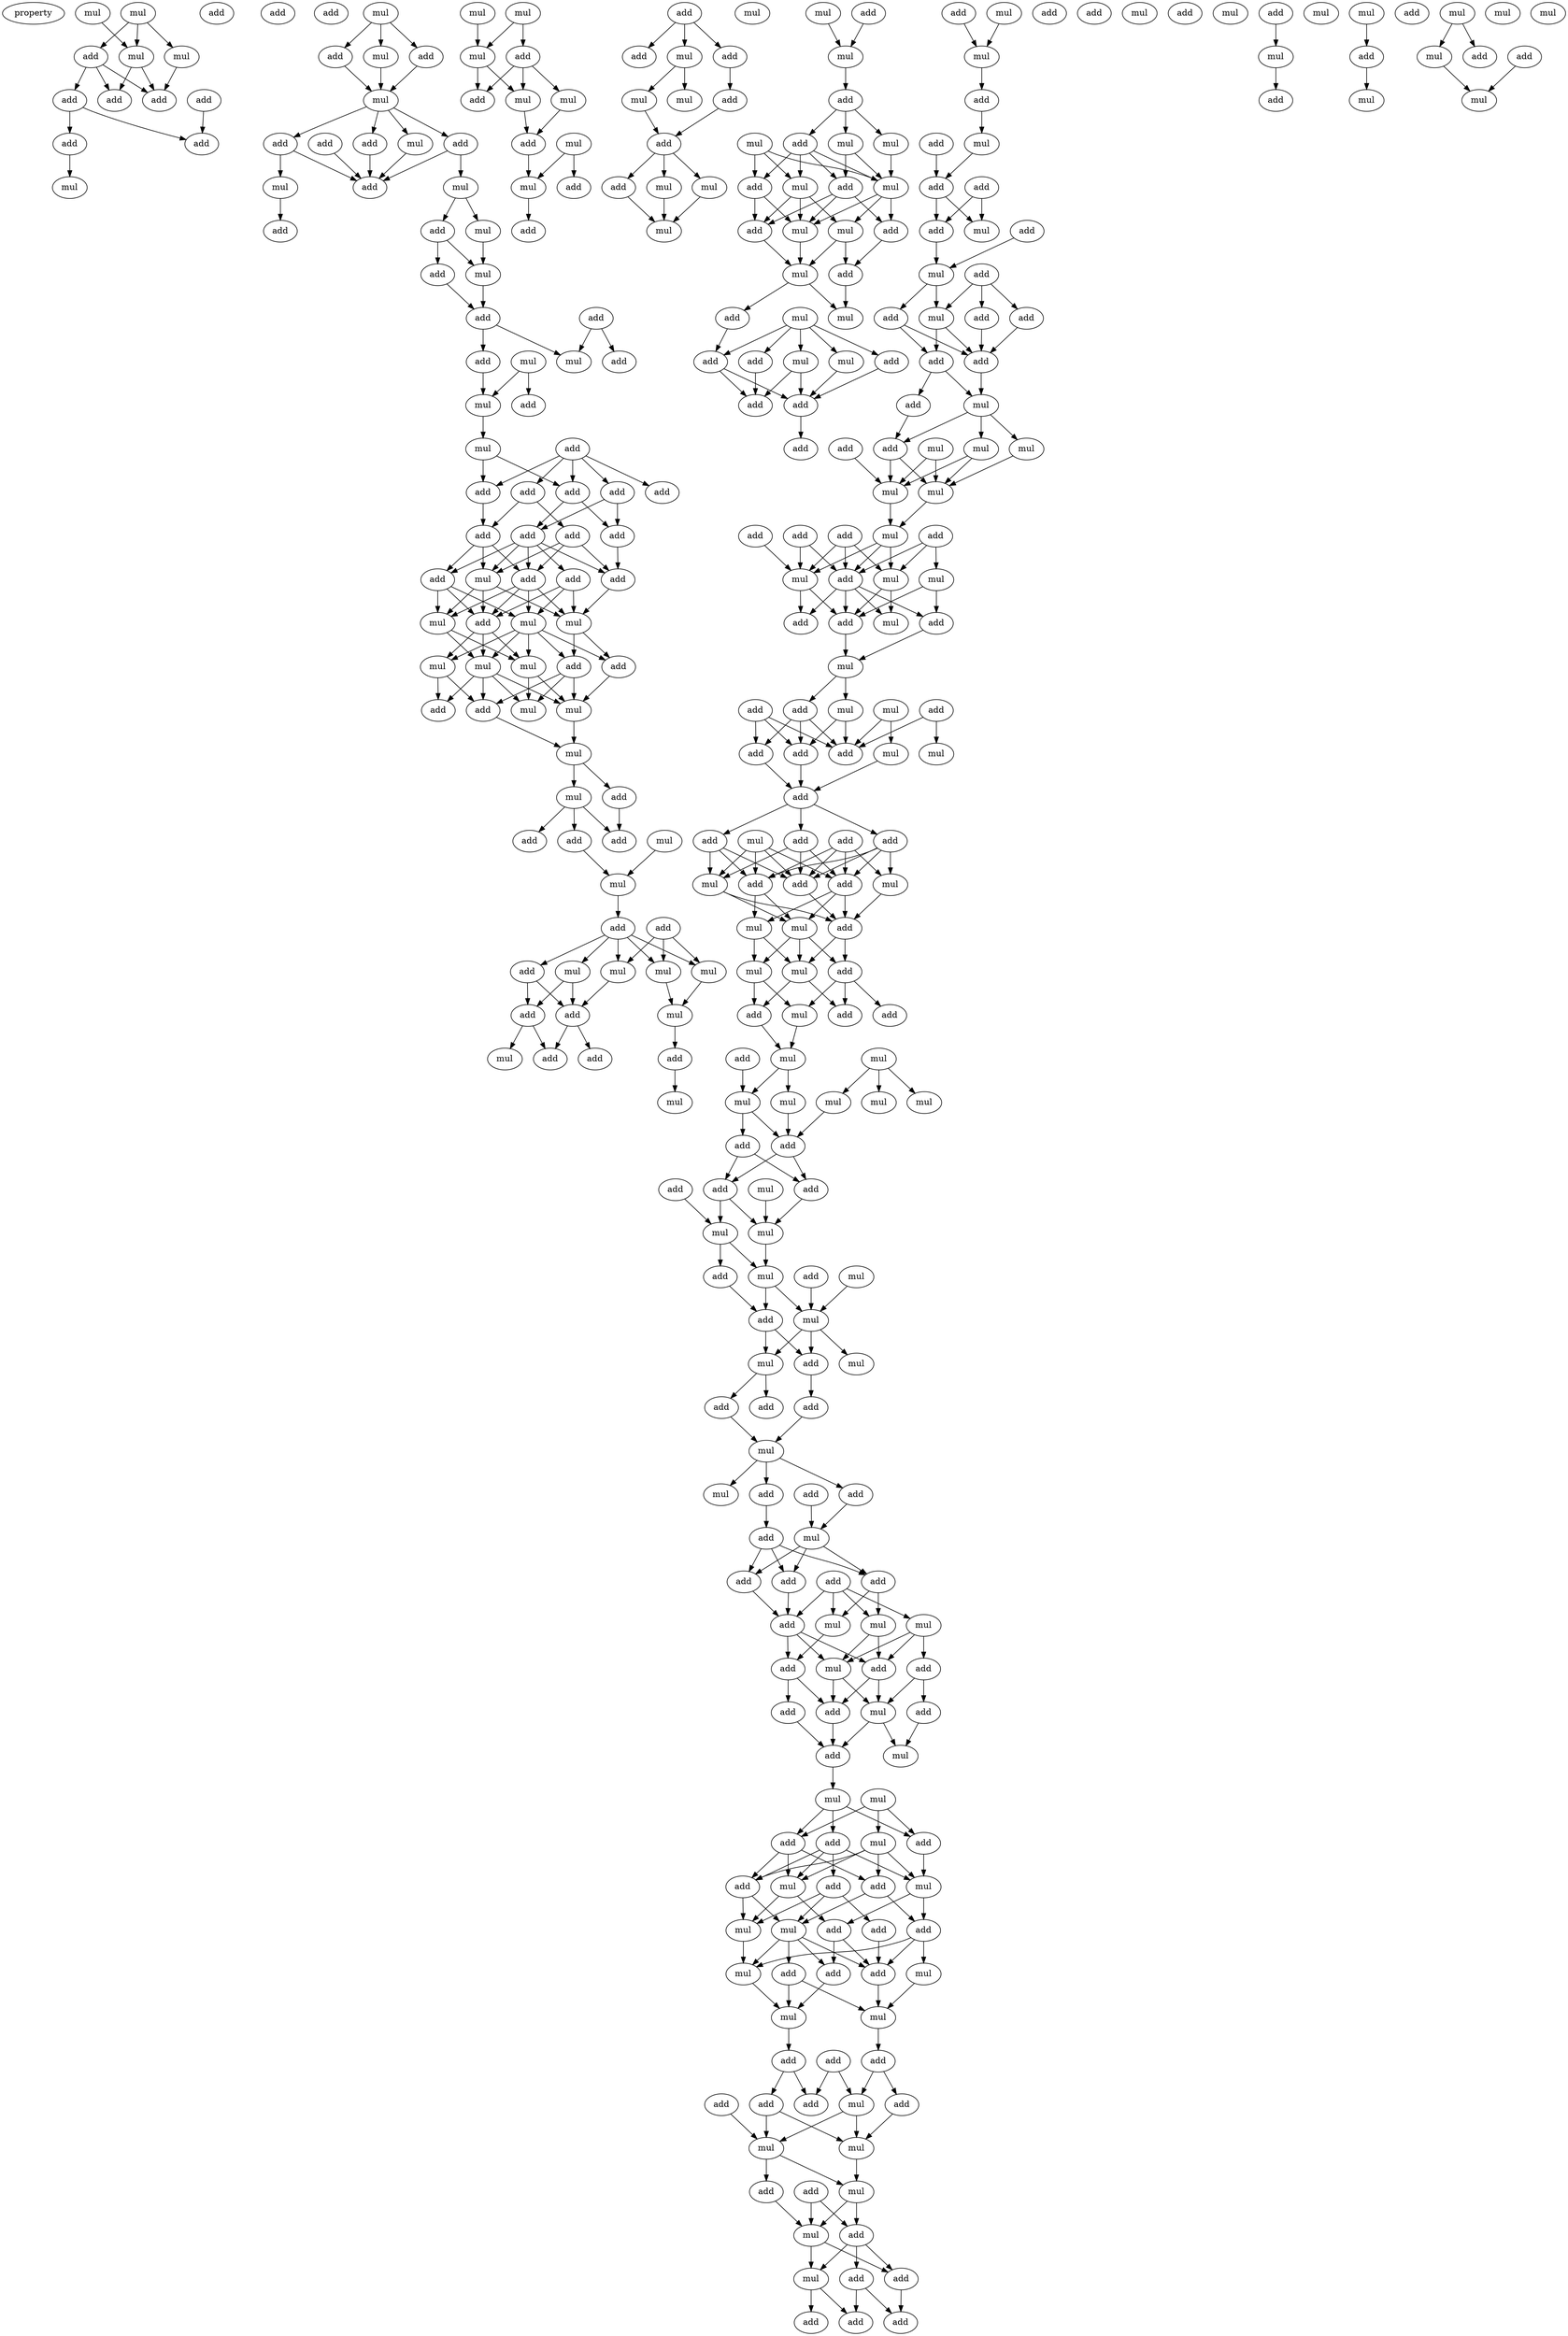 digraph {
    node [fontcolor=black]
    property [mul=2,lf=1.3]
    0 [ label = mul ];
    1 [ label = add ];
    2 [ label = mul ];
    3 [ label = add ];
    4 [ label = mul ];
    5 [ label = add ];
    6 [ label = mul ];
    7 [ label = add ];
    8 [ label = add ];
    9 [ label = add ];
    10 [ label = add ];
    11 [ label = add ];
    12 [ label = add ];
    13 [ label = mul ];
    14 [ label = add ];
    15 [ label = mul ];
    16 [ label = add ];
    17 [ label = mul ];
    18 [ label = add ];
    19 [ label = mul ];
    20 [ label = add ];
    21 [ label = add ];
    22 [ label = add ];
    23 [ label = add ];
    24 [ label = mul ];
    25 [ label = mul ];
    26 [ label = add ];
    27 [ label = mul ];
    28 [ label = add ];
    29 [ label = add ];
    30 [ label = mul ];
    31 [ label = add ];
    32 [ label = mul ];
    33 [ label = add ];
    34 [ label = add ];
    35 [ label = add ];
    36 [ label = mul ];
    37 [ label = add ];
    38 [ label = mul ];
    39 [ label = mul ];
    40 [ label = add ];
    41 [ label = mul ];
    42 [ label = add ];
    43 [ label = add ];
    44 [ label = add ];
    45 [ label = add ];
    46 [ label = add ];
    47 [ label = add ];
    48 [ label = add ];
    49 [ label = add ];
    50 [ label = add ];
    51 [ label = add ];
    52 [ label = add ];
    53 [ label = add ];
    54 [ label = add ];
    55 [ label = mul ];
    56 [ label = add ];
    57 [ label = mul ];
    58 [ label = add ];
    59 [ label = mul ];
    60 [ label = mul ];
    61 [ label = mul ];
    62 [ label = add ];
    63 [ label = mul ];
    64 [ label = add ];
    65 [ label = mul ];
    66 [ label = add ];
    67 [ label = mul ];
    68 [ label = add ];
    69 [ label = mul ];
    70 [ label = mul ];
    71 [ label = mul ];
    72 [ label = add ];
    73 [ label = add ];
    74 [ label = add ];
    75 [ label = add ];
    76 [ label = mul ];
    77 [ label = mul ];
    78 [ label = add ];
    79 [ label = add ];
    80 [ label = add ];
    81 [ label = mul ];
    82 [ label = mul ];
    83 [ label = mul ];
    84 [ label = mul ];
    85 [ label = add ];
    86 [ label = add ];
    87 [ label = mul ];
    88 [ label = mul ];
    89 [ label = add ];
    90 [ label = add ];
    91 [ label = add ];
    92 [ label = mul ];
    93 [ label = mul ];
    94 [ label = mul ];
    95 [ label = add ];
    96 [ label = mul ];
    97 [ label = mul ];
    98 [ label = add ];
    99 [ label = mul ];
    100 [ label = mul ];
    101 [ label = add ];
    102 [ label = add ];
    103 [ label = mul ];
    104 [ label = add ];
    105 [ label = add ];
    106 [ label = add ];
    107 [ label = mul ];
    108 [ label = mul ];
    109 [ label = add ];
    110 [ label = mul ];
    111 [ label = mul ];
    112 [ label = add ];
    113 [ label = add ];
    114 [ label = add ];
    115 [ label = mul ];
    116 [ label = add ];
    117 [ label = mul ];
    118 [ label = mul ];
    119 [ label = mul ];
    120 [ label = mul ];
    121 [ label = add ];
    122 [ label = mul ];
    123 [ label = mul ];
    124 [ label = add ];
    125 [ label = mul ];
    126 [ label = mul ];
    127 [ label = add ];
    128 [ label = add ];
    129 [ label = mul ];
    130 [ label = add ];
    131 [ label = mul ];
    132 [ label = mul ];
    133 [ label = add ];
    134 [ label = mul ];
    135 [ label = add ];
    136 [ label = mul ];
    137 [ label = add ];
    138 [ label = mul ];
    139 [ label = add ];
    140 [ label = mul ];
    141 [ label = add ];
    142 [ label = mul ];
    143 [ label = add ];
    144 [ label = add ];
    145 [ label = add ];
    146 [ label = add ];
    147 [ label = add ];
    148 [ label = mul ];
    149 [ label = mul ];
    150 [ label = add ];
    151 [ label = add ];
    152 [ label = mul ];
    153 [ label = add ];
    154 [ label = add ];
    155 [ label = add ];
    156 [ label = add ];
    157 [ label = add ];
    158 [ label = mul ];
    159 [ label = mul ];
    160 [ label = add ];
    161 [ label = add ];
    162 [ label = add ];
    163 [ label = mul ];
    164 [ label = add ];
    165 [ label = add ];
    166 [ label = add ];
    167 [ label = mul ];
    168 [ label = add ];
    169 [ label = add ];
    170 [ label = add ];
    171 [ label = mul ];
    172 [ label = mul ];
    173 [ label = mul ];
    174 [ label = mul ];
    175 [ label = mul ];
    176 [ label = add ];
    177 [ label = add ];
    178 [ label = add ];
    179 [ label = add ];
    180 [ label = mul ];
    181 [ label = mul ];
    182 [ label = add ];
    183 [ label = mul ];
    184 [ label = mul ];
    185 [ label = add ];
    186 [ label = add ];
    187 [ label = add ];
    188 [ label = mul ];
    189 [ label = mul ];
    190 [ label = add ];
    191 [ label = add ];
    192 [ label = mul ];
    193 [ label = add ];
    194 [ label = mul ];
    195 [ label = mul ];
    196 [ label = mul ];
    197 [ label = add ];
    198 [ label = add ];
    199 [ label = add ];
    200 [ label = add ];
    201 [ label = mul ];
    202 [ label = add ];
    203 [ label = add ];
    204 [ label = add ];
    205 [ label = add ];
    206 [ label = add ];
    207 [ label = add ];
    208 [ label = add ];
    209 [ label = mul ];
    210 [ label = mul ];
    211 [ label = add ];
    212 [ label = mul ];
    213 [ label = mul ];
    214 [ label = mul ];
    215 [ label = mul ];
    216 [ label = add ];
    217 [ label = add ];
    218 [ label = add ];
    219 [ label = add ];
    220 [ label = mul ];
    221 [ label = mul ];
    222 [ label = mul ];
    223 [ label = add ];
    224 [ label = mul ];
    225 [ label = mul ];
    226 [ label = mul ];
    227 [ label = mul ];
    228 [ label = mul ];
    229 [ label = add ];
    230 [ label = add ];
    231 [ label = add ];
    232 [ label = mul ];
    233 [ label = add ];
    234 [ label = add ];
    235 [ label = mul ];
    236 [ label = mul ];
    237 [ label = add ];
    238 [ label = add ];
    239 [ label = mul ];
    240 [ label = add ];
    241 [ label = mul ];
    242 [ label = add ];
    243 [ label = mul ];
    244 [ label = mul ];
    245 [ label = mul ];
    246 [ label = add ];
    247 [ label = add ];
    248 [ label = add ];
    249 [ label = add ];
    250 [ label = mul ];
    251 [ label = add ];
    252 [ label = add ];
    253 [ label = mul ];
    254 [ label = add ];
    255 [ label = add ];
    256 [ label = mul ];
    257 [ label = add ];
    258 [ label = add ];
    259 [ label = add ];
    260 [ label = add ];
    261 [ label = add ];
    262 [ label = mul ];
    263 [ label = mul ];
    264 [ label = mul ];
    265 [ label = add ];
    266 [ label = add ];
    267 [ label = add ];
    268 [ label = mul ];
    269 [ label = mul ];
    270 [ label = add ];
    271 [ label = mul ];
    272 [ label = add ];
    273 [ label = add ];
    274 [ label = mul ];
    275 [ label = add ];
    276 [ label = mul ];
    277 [ label = mul ];
    278 [ label = add ];
    279 [ label = add ];
    280 [ label = mul ];
    281 [ label = add ];
    282 [ label = mul ];
    283 [ label = add ];
    284 [ label = add ];
    285 [ label = add ];
    286 [ label = mul ];
    287 [ label = mul ];
    288 [ label = mul ];
    289 [ label = add ];
    290 [ label = add ];
    291 [ label = add ];
    292 [ label = add ];
    293 [ label = add ];
    294 [ label = mul ];
    295 [ label = mul ];
    296 [ label = add ];
    297 [ label = mul ];
    298 [ label = mul ];
    299 [ label = add ];
    300 [ label = add ];
    301 [ label = add ];
    302 [ label = add ];
    303 [ label = add ];
    304 [ label = add ];
    305 [ label = add ];
    306 [ label = mul ];
    307 [ label = mul ];
    308 [ label = mul ];
    309 [ label = mul ];
    310 [ label = add ];
    311 [ label = add ];
    312 [ label = add ];
    313 [ label = mul ];
    314 [ label = add ];
    315 [ label = add ];
    316 [ label = add ];
    317 [ label = mul ];
    318 [ label = add ];
    319 [ label = add ];
    320 [ label = add ];
    321 [ label = mul ];
    322 [ label = add ];
    323 [ label = mul ];
    324 [ label = add ];
    325 [ label = mul ];
    326 [ label = mul ];
    327 [ label = add ];
    328 [ label = add ];
    329 [ label = mul ];
    330 [ label = mul ];
    331 [ label = mul ];
    332 [ label = add ];
    333 [ label = mul ];
    334 [ label = mul ];
    335 [ label = add ];
    336 [ label = mul ];
    0 -> 6 [ name = 0 ];
    2 -> 4 [ name = 1 ];
    2 -> 5 [ name = 2 ];
    2 -> 6 [ name = 3 ];
    4 -> 8 [ name = 4 ];
    5 -> 7 [ name = 5 ];
    5 -> 8 [ name = 6 ];
    5 -> 10 [ name = 7 ];
    6 -> 7 [ name = 8 ];
    6 -> 8 [ name = 9 ];
    9 -> 12 [ name = 10 ];
    10 -> 11 [ name = 11 ];
    10 -> 12 [ name = 12 ];
    11 -> 13 [ name = 13 ];
    15 -> 16 [ name = 14 ];
    15 -> 17 [ name = 15 ];
    15 -> 18 [ name = 16 ];
    16 -> 19 [ name = 17 ];
    17 -> 19 [ name = 18 ];
    18 -> 19 [ name = 19 ];
    19 -> 20 [ name = 20 ];
    19 -> 22 [ name = 21 ];
    19 -> 23 [ name = 22 ];
    19 -> 24 [ name = 23 ];
    20 -> 26 [ name = 24 ];
    20 -> 27 [ name = 25 ];
    21 -> 26 [ name = 26 ];
    22 -> 25 [ name = 27 ];
    22 -> 26 [ name = 28 ];
    23 -> 26 [ name = 29 ];
    24 -> 26 [ name = 30 ];
    25 -> 28 [ name = 31 ];
    27 -> 29 [ name = 32 ];
    27 -> 30 [ name = 33 ];
    29 -> 31 [ name = 34 ];
    29 -> 32 [ name = 35 ];
    30 -> 32 [ name = 36 ];
    31 -> 33 [ name = 37 ];
    32 -> 33 [ name = 38 ];
    33 -> 35 [ name = 39 ];
    33 -> 36 [ name = 40 ];
    34 -> 36 [ name = 41 ];
    34 -> 37 [ name = 42 ];
    35 -> 39 [ name = 43 ];
    38 -> 39 [ name = 44 ];
    38 -> 40 [ name = 45 ];
    39 -> 41 [ name = 46 ];
    41 -> 44 [ name = 47 ];
    41 -> 46 [ name = 48 ];
    42 -> 43 [ name = 49 ];
    42 -> 44 [ name = 50 ];
    42 -> 45 [ name = 51 ];
    42 -> 46 [ name = 52 ];
    42 -> 47 [ name = 53 ];
    44 -> 51 [ name = 54 ];
    45 -> 50 [ name = 55 ];
    45 -> 51 [ name = 56 ];
    46 -> 48 [ name = 57 ];
    46 -> 49 [ name = 58 ];
    47 -> 48 [ name = 59 ];
    47 -> 49 [ name = 60 ];
    48 -> 52 [ name = 61 ];
    48 -> 53 [ name = 62 ];
    48 -> 54 [ name = 63 ];
    48 -> 55 [ name = 64 ];
    48 -> 56 [ name = 65 ];
    49 -> 53 [ name = 66 ];
    50 -> 52 [ name = 67 ];
    50 -> 53 [ name = 68 ];
    50 -> 55 [ name = 69 ];
    51 -> 52 [ name = 70 ];
    51 -> 54 [ name = 71 ];
    51 -> 55 [ name = 72 ];
    52 -> 57 [ name = 73 ];
    52 -> 58 [ name = 74 ];
    52 -> 59 [ name = 75 ];
    52 -> 60 [ name = 76 ];
    53 -> 60 [ name = 77 ];
    54 -> 57 [ name = 78 ];
    54 -> 58 [ name = 79 ];
    54 -> 59 [ name = 80 ];
    55 -> 57 [ name = 81 ];
    55 -> 58 [ name = 82 ];
    55 -> 60 [ name = 83 ];
    56 -> 58 [ name = 84 ];
    56 -> 59 [ name = 85 ];
    56 -> 60 [ name = 86 ];
    57 -> 61 [ name = 87 ];
    57 -> 63 [ name = 88 ];
    58 -> 61 [ name = 89 ];
    58 -> 63 [ name = 90 ];
    58 -> 65 [ name = 91 ];
    59 -> 61 [ name = 92 ];
    59 -> 62 [ name = 93 ];
    59 -> 63 [ name = 94 ];
    59 -> 64 [ name = 95 ];
    59 -> 65 [ name = 96 ];
    60 -> 62 [ name = 97 ];
    60 -> 64 [ name = 98 ];
    61 -> 66 [ name = 99 ];
    61 -> 67 [ name = 100 ];
    61 -> 68 [ name = 101 ];
    61 -> 69 [ name = 102 ];
    62 -> 67 [ name = 103 ];
    63 -> 67 [ name = 104 ];
    63 -> 69 [ name = 105 ];
    64 -> 67 [ name = 106 ];
    64 -> 68 [ name = 107 ];
    64 -> 69 [ name = 108 ];
    65 -> 66 [ name = 109 ];
    65 -> 68 [ name = 110 ];
    67 -> 70 [ name = 111 ];
    68 -> 70 [ name = 112 ];
    70 -> 71 [ name = 113 ];
    70 -> 72 [ name = 114 ];
    71 -> 73 [ name = 115 ];
    71 -> 74 [ name = 116 ];
    71 -> 75 [ name = 117 ];
    72 -> 74 [ name = 118 ];
    75 -> 77 [ name = 119 ];
    76 -> 77 [ name = 120 ];
    77 -> 78 [ name = 121 ];
    78 -> 80 [ name = 122 ];
    78 -> 81 [ name = 123 ];
    78 -> 82 [ name = 124 ];
    78 -> 83 [ name = 125 ];
    78 -> 84 [ name = 126 ];
    79 -> 81 [ name = 127 ];
    79 -> 82 [ name = 128 ];
    79 -> 83 [ name = 129 ];
    80 -> 85 [ name = 130 ];
    80 -> 86 [ name = 131 ];
    81 -> 87 [ name = 132 ];
    82 -> 85 [ name = 133 ];
    83 -> 87 [ name = 134 ];
    84 -> 85 [ name = 135 ];
    84 -> 86 [ name = 136 ];
    85 -> 89 [ name = 137 ];
    85 -> 90 [ name = 138 ];
    86 -> 88 [ name = 139 ];
    86 -> 89 [ name = 140 ];
    87 -> 91 [ name = 141 ];
    91 -> 92 [ name = 142 ];
    93 -> 96 [ name = 143 ];
    94 -> 95 [ name = 144 ];
    94 -> 96 [ name = 145 ];
    95 -> 97 [ name = 146 ];
    95 -> 98 [ name = 147 ];
    95 -> 99 [ name = 148 ];
    96 -> 98 [ name = 149 ];
    96 -> 99 [ name = 150 ];
    97 -> 101 [ name = 151 ];
    99 -> 101 [ name = 152 ];
    100 -> 102 [ name = 153 ];
    100 -> 103 [ name = 154 ];
    101 -> 103 [ name = 155 ];
    103 -> 104 [ name = 156 ];
    105 -> 106 [ name = 157 ];
    105 -> 108 [ name = 158 ];
    105 -> 109 [ name = 159 ];
    108 -> 110 [ name = 160 ];
    108 -> 111 [ name = 161 ];
    109 -> 112 [ name = 162 ];
    110 -> 113 [ name = 163 ];
    112 -> 113 [ name = 164 ];
    113 -> 114 [ name = 165 ];
    113 -> 117 [ name = 166 ];
    113 -> 118 [ name = 167 ];
    114 -> 120 [ name = 168 ];
    115 -> 119 [ name = 169 ];
    116 -> 119 [ name = 170 ];
    117 -> 120 [ name = 171 ];
    118 -> 120 [ name = 172 ];
    119 -> 121 [ name = 173 ];
    121 -> 122 [ name = 174 ];
    121 -> 124 [ name = 175 ];
    121 -> 125 [ name = 176 ];
    122 -> 127 [ name = 177 ];
    122 -> 129 [ name = 178 ];
    123 -> 126 [ name = 179 ];
    123 -> 128 [ name = 180 ];
    123 -> 129 [ name = 181 ];
    124 -> 126 [ name = 182 ];
    124 -> 127 [ name = 183 ];
    124 -> 128 [ name = 184 ];
    124 -> 129 [ name = 185 ];
    125 -> 129 [ name = 186 ];
    126 -> 131 [ name = 187 ];
    126 -> 132 [ name = 188 ];
    126 -> 133 [ name = 189 ];
    127 -> 130 [ name = 190 ];
    127 -> 132 [ name = 191 ];
    127 -> 133 [ name = 192 ];
    128 -> 132 [ name = 193 ];
    128 -> 133 [ name = 194 ];
    129 -> 130 [ name = 195 ];
    129 -> 131 [ name = 196 ];
    129 -> 132 [ name = 197 ];
    130 -> 135 [ name = 198 ];
    131 -> 134 [ name = 199 ];
    131 -> 135 [ name = 200 ];
    132 -> 134 [ name = 201 ];
    133 -> 134 [ name = 202 ];
    134 -> 137 [ name = 203 ];
    134 -> 138 [ name = 204 ];
    135 -> 138 [ name = 205 ];
    136 -> 139 [ name = 206 ];
    136 -> 140 [ name = 207 ];
    136 -> 141 [ name = 208 ];
    136 -> 142 [ name = 209 ];
    136 -> 143 [ name = 210 ];
    137 -> 143 [ name = 211 ];
    139 -> 145 [ name = 212 ];
    140 -> 145 [ name = 213 ];
    141 -> 144 [ name = 214 ];
    142 -> 144 [ name = 215 ];
    142 -> 145 [ name = 216 ];
    143 -> 144 [ name = 217 ];
    143 -> 145 [ name = 218 ];
    145 -> 146 [ name = 219 ];
    147 -> 149 [ name = 220 ];
    148 -> 149 [ name = 221 ];
    149 -> 150 [ name = 222 ];
    150 -> 152 [ name = 223 ];
    151 -> 154 [ name = 224 ];
    152 -> 154 [ name = 225 ];
    153 -> 155 [ name = 226 ];
    153 -> 158 [ name = 227 ];
    154 -> 155 [ name = 228 ];
    154 -> 158 [ name = 229 ];
    155 -> 159 [ name = 230 ];
    157 -> 159 [ name = 231 ];
    159 -> 162 [ name = 232 ];
    159 -> 163 [ name = 233 ];
    160 -> 161 [ name = 234 ];
    160 -> 163 [ name = 235 ];
    160 -> 164 [ name = 236 ];
    161 -> 165 [ name = 237 ];
    162 -> 165 [ name = 238 ];
    162 -> 166 [ name = 239 ];
    163 -> 165 [ name = 240 ];
    163 -> 166 [ name = 241 ];
    164 -> 165 [ name = 242 ];
    165 -> 167 [ name = 243 ];
    166 -> 167 [ name = 244 ];
    166 -> 168 [ name = 245 ];
    167 -> 170 [ name = 246 ];
    167 -> 171 [ name = 247 ];
    167 -> 172 [ name = 248 ];
    168 -> 170 [ name = 249 ];
    169 -> 175 [ name = 250 ];
    170 -> 174 [ name = 251 ];
    170 -> 175 [ name = 252 ];
    171 -> 174 [ name = 253 ];
    172 -> 174 [ name = 254 ];
    172 -> 175 [ name = 255 ];
    173 -> 174 [ name = 256 ];
    173 -> 175 [ name = 257 ];
    174 -> 180 [ name = 258 ];
    175 -> 180 [ name = 259 ];
    176 -> 181 [ name = 260 ];
    176 -> 182 [ name = 261 ];
    177 -> 181 [ name = 262 ];
    178 -> 181 [ name = 263 ];
    178 -> 182 [ name = 264 ];
    178 -> 184 [ name = 265 ];
    179 -> 182 [ name = 266 ];
    179 -> 183 [ name = 267 ];
    179 -> 184 [ name = 268 ];
    180 -> 181 [ name = 269 ];
    180 -> 182 [ name = 270 ];
    180 -> 184 [ name = 271 ];
    181 -> 185 [ name = 272 ];
    181 -> 187 [ name = 273 ];
    182 -> 185 [ name = 274 ];
    182 -> 186 [ name = 275 ];
    182 -> 187 [ name = 276 ];
    182 -> 188 [ name = 277 ];
    183 -> 186 [ name = 278 ];
    183 -> 187 [ name = 279 ];
    184 -> 187 [ name = 280 ];
    184 -> 188 [ name = 281 ];
    186 -> 189 [ name = 282 ];
    187 -> 189 [ name = 283 ];
    189 -> 191 [ name = 284 ];
    189 -> 194 [ name = 285 ];
    190 -> 197 [ name = 286 ];
    190 -> 198 [ name = 287 ];
    190 -> 199 [ name = 288 ];
    191 -> 197 [ name = 289 ];
    191 -> 198 [ name = 290 ];
    191 -> 199 [ name = 291 ];
    192 -> 196 [ name = 292 ];
    192 -> 197 [ name = 293 ];
    193 -> 195 [ name = 294 ];
    193 -> 197 [ name = 295 ];
    194 -> 197 [ name = 296 ];
    194 -> 198 [ name = 297 ];
    196 -> 200 [ name = 298 ];
    198 -> 200 [ name = 299 ];
    199 -> 200 [ name = 300 ];
    200 -> 202 [ name = 301 ];
    200 -> 203 [ name = 302 ];
    200 -> 205 [ name = 303 ];
    201 -> 206 [ name = 304 ];
    201 -> 207 [ name = 305 ];
    201 -> 208 [ name = 306 ];
    201 -> 210 [ name = 307 ];
    202 -> 206 [ name = 308 ];
    202 -> 207 [ name = 309 ];
    202 -> 208 [ name = 310 ];
    202 -> 209 [ name = 311 ];
    203 -> 206 [ name = 312 ];
    203 -> 208 [ name = 313 ];
    203 -> 210 [ name = 314 ];
    204 -> 206 [ name = 315 ];
    204 -> 207 [ name = 316 ];
    204 -> 208 [ name = 317 ];
    204 -> 209 [ name = 318 ];
    205 -> 206 [ name = 319 ];
    205 -> 207 [ name = 320 ];
    205 -> 210 [ name = 321 ];
    206 -> 211 [ name = 322 ];
    207 -> 211 [ name = 323 ];
    207 -> 212 [ name = 324 ];
    207 -> 213 [ name = 325 ];
    208 -> 212 [ name = 326 ];
    208 -> 213 [ name = 327 ];
    209 -> 211 [ name = 328 ];
    210 -> 211 [ name = 329 ];
    210 -> 212 [ name = 330 ];
    211 -> 215 [ name = 331 ];
    211 -> 216 [ name = 332 ];
    212 -> 214 [ name = 333 ];
    212 -> 215 [ name = 334 ];
    212 -> 216 [ name = 335 ];
    213 -> 214 [ name = 336 ];
    213 -> 215 [ name = 337 ];
    214 -> 219 [ name = 338 ];
    214 -> 220 [ name = 339 ];
    215 -> 217 [ name = 340 ];
    215 -> 219 [ name = 341 ];
    216 -> 217 [ name = 342 ];
    216 -> 218 [ name = 343 ];
    216 -> 220 [ name = 344 ];
    219 -> 222 [ name = 345 ];
    220 -> 222 [ name = 346 ];
    221 -> 225 [ name = 347 ];
    221 -> 227 [ name = 348 ];
    221 -> 228 [ name = 349 ];
    222 -> 224 [ name = 350 ];
    222 -> 226 [ name = 351 ];
    223 -> 224 [ name = 352 ];
    224 -> 229 [ name = 353 ];
    224 -> 230 [ name = 354 ];
    225 -> 229 [ name = 355 ];
    226 -> 229 [ name = 356 ];
    229 -> 231 [ name = 357 ];
    229 -> 234 [ name = 358 ];
    230 -> 231 [ name = 359 ];
    230 -> 234 [ name = 360 ];
    231 -> 235 [ name = 361 ];
    231 -> 236 [ name = 362 ];
    232 -> 236 [ name = 363 ];
    233 -> 235 [ name = 364 ];
    234 -> 236 [ name = 365 ];
    235 -> 239 [ name = 366 ];
    235 -> 240 [ name = 367 ];
    236 -> 239 [ name = 368 ];
    238 -> 243 [ name = 369 ];
    239 -> 242 [ name = 370 ];
    239 -> 243 [ name = 371 ];
    240 -> 242 [ name = 372 ];
    241 -> 243 [ name = 373 ];
    242 -> 244 [ name = 374 ];
    242 -> 246 [ name = 375 ];
    243 -> 244 [ name = 376 ];
    243 -> 245 [ name = 377 ];
    243 -> 246 [ name = 378 ];
    244 -> 247 [ name = 379 ];
    244 -> 249 [ name = 380 ];
    246 -> 248 [ name = 381 ];
    247 -> 250 [ name = 382 ];
    248 -> 250 [ name = 383 ];
    250 -> 251 [ name = 384 ];
    250 -> 252 [ name = 385 ];
    250 -> 253 [ name = 386 ];
    251 -> 255 [ name = 387 ];
    252 -> 256 [ name = 388 ];
    254 -> 256 [ name = 389 ];
    255 -> 257 [ name = 390 ];
    255 -> 259 [ name = 391 ];
    255 -> 260 [ name = 392 ];
    256 -> 257 [ name = 393 ];
    256 -> 259 [ name = 394 ];
    256 -> 260 [ name = 395 ];
    257 -> 261 [ name = 396 ];
    258 -> 261 [ name = 397 ];
    258 -> 262 [ name = 398 ];
    258 -> 263 [ name = 399 ];
    258 -> 264 [ name = 400 ];
    259 -> 262 [ name = 401 ];
    259 -> 263 [ name = 402 ];
    260 -> 261 [ name = 403 ];
    261 -> 265 [ name = 404 ];
    261 -> 267 [ name = 405 ];
    261 -> 269 [ name = 406 ];
    262 -> 265 [ name = 407 ];
    262 -> 269 [ name = 408 ];
    263 -> 267 [ name = 409 ];
    264 -> 265 [ name = 410 ];
    264 -> 266 [ name = 411 ];
    264 -> 269 [ name = 412 ];
    265 -> 270 [ name = 413 ];
    265 -> 271 [ name = 414 ];
    266 -> 271 [ name = 415 ];
    266 -> 273 [ name = 416 ];
    267 -> 270 [ name = 417 ];
    267 -> 272 [ name = 418 ];
    269 -> 270 [ name = 419 ];
    269 -> 271 [ name = 420 ];
    270 -> 275 [ name = 421 ];
    271 -> 274 [ name = 422 ];
    271 -> 275 [ name = 423 ];
    272 -> 275 [ name = 424 ];
    273 -> 274 [ name = 425 ];
    275 -> 276 [ name = 426 ];
    276 -> 278 [ name = 427 ];
    276 -> 279 [ name = 428 ];
    276 -> 281 [ name = 429 ];
    277 -> 278 [ name = 430 ];
    277 -> 280 [ name = 431 ];
    277 -> 281 [ name = 432 ];
    278 -> 286 [ name = 433 ];
    279 -> 282 [ name = 434 ];
    279 -> 284 [ name = 435 ];
    279 -> 285 [ name = 436 ];
    279 -> 286 [ name = 437 ];
    280 -> 282 [ name = 438 ];
    280 -> 283 [ name = 439 ];
    280 -> 285 [ name = 440 ];
    280 -> 286 [ name = 441 ];
    281 -> 282 [ name = 442 ];
    281 -> 283 [ name = 443 ];
    281 -> 285 [ name = 444 ];
    282 -> 287 [ name = 445 ];
    282 -> 290 [ name = 446 ];
    283 -> 288 [ name = 447 ];
    283 -> 291 [ name = 448 ];
    284 -> 287 [ name = 449 ];
    284 -> 288 [ name = 450 ];
    284 -> 289 [ name = 451 ];
    285 -> 287 [ name = 452 ];
    285 -> 288 [ name = 453 ];
    286 -> 290 [ name = 454 ];
    286 -> 291 [ name = 455 ];
    287 -> 294 [ name = 456 ];
    288 -> 292 [ name = 457 ];
    288 -> 293 [ name = 458 ];
    288 -> 294 [ name = 459 ];
    288 -> 296 [ name = 460 ];
    289 -> 292 [ name = 461 ];
    290 -> 292 [ name = 462 ];
    290 -> 296 [ name = 463 ];
    291 -> 292 [ name = 464 ];
    291 -> 294 [ name = 465 ];
    291 -> 295 [ name = 466 ];
    292 -> 298 [ name = 467 ];
    293 -> 297 [ name = 468 ];
    293 -> 298 [ name = 469 ];
    294 -> 297 [ name = 470 ];
    295 -> 298 [ name = 471 ];
    296 -> 297 [ name = 472 ];
    297 -> 300 [ name = 473 ];
    298 -> 299 [ name = 474 ];
    299 -> 304 [ name = 475 ];
    299 -> 306 [ name = 476 ];
    300 -> 302 [ name = 477 ];
    300 -> 305 [ name = 478 ];
    301 -> 302 [ name = 479 ];
    301 -> 306 [ name = 480 ];
    303 -> 307 [ name = 481 ];
    304 -> 308 [ name = 482 ];
    305 -> 307 [ name = 483 ];
    305 -> 308 [ name = 484 ];
    306 -> 307 [ name = 485 ];
    306 -> 308 [ name = 486 ];
    307 -> 309 [ name = 487 ];
    307 -> 310 [ name = 488 ];
    308 -> 309 [ name = 489 ];
    309 -> 312 [ name = 490 ];
    309 -> 313 [ name = 491 ];
    310 -> 313 [ name = 492 ];
    311 -> 312 [ name = 493 ];
    311 -> 313 [ name = 494 ];
    312 -> 315 [ name = 495 ];
    312 -> 316 [ name = 496 ];
    312 -> 317 [ name = 497 ];
    313 -> 316 [ name = 498 ];
    313 -> 317 [ name = 499 ];
    315 -> 319 [ name = 500 ];
    315 -> 320 [ name = 501 ];
    316 -> 320 [ name = 502 ];
    317 -> 318 [ name = 503 ];
    317 -> 319 [ name = 504 ];
    322 -> 323 [ name = 505 ];
    323 -> 324 [ name = 506 ];
    326 -> 327 [ name = 507 ];
    327 -> 329 [ name = 508 ];
    330 -> 334 [ name = 509 ];
    330 -> 335 [ name = 510 ];
    332 -> 336 [ name = 511 ];
    334 -> 336 [ name = 512 ];
}
